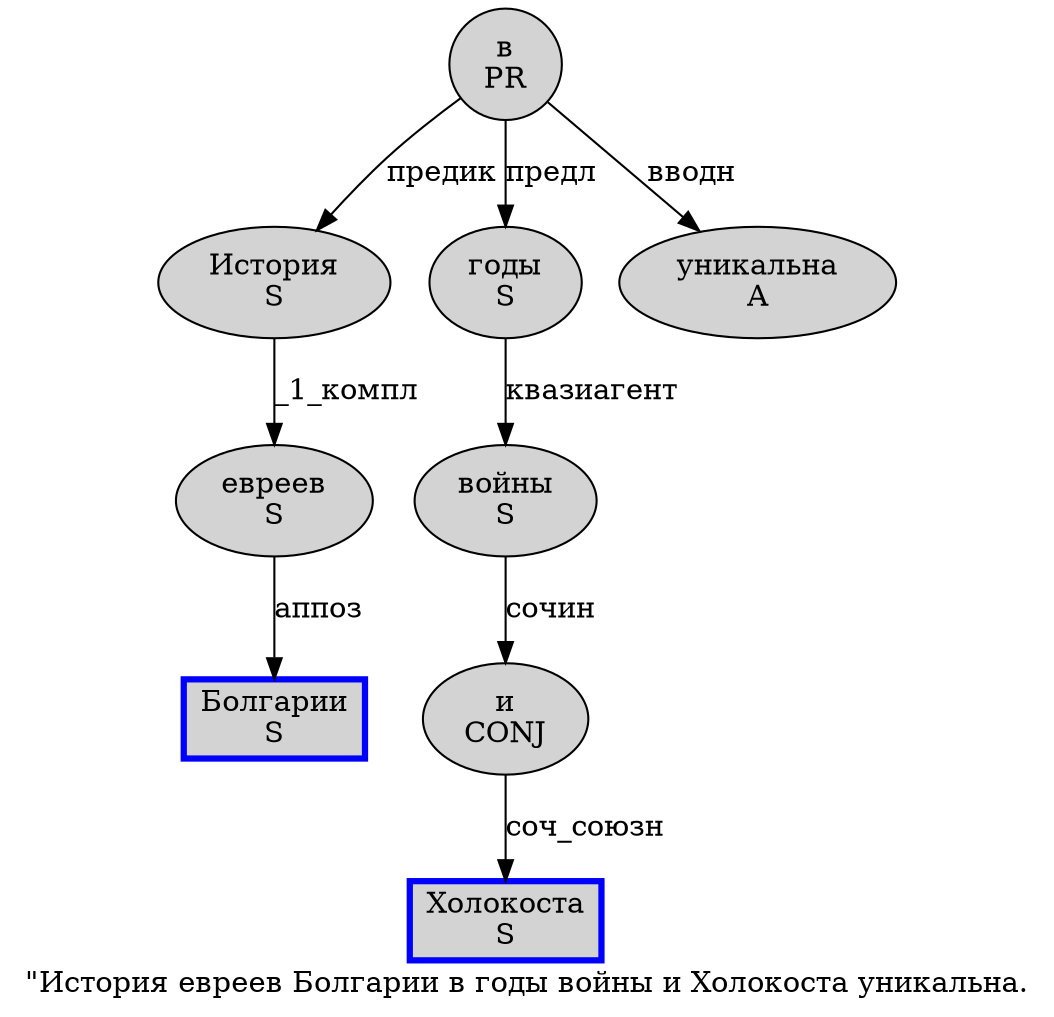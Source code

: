 digraph SENTENCE_1137 {
	graph [label="\"История евреев Болгарии в годы войны и Холокоста уникальна."]
	node [style=filled]
		1 [label="История
S" color="" fillcolor=lightgray penwidth=1 shape=ellipse]
		2 [label="евреев
S" color="" fillcolor=lightgray penwidth=1 shape=ellipse]
		3 [label="Болгарии
S" color=blue fillcolor=lightgray penwidth=3 shape=box]
		4 [label="в
PR" color="" fillcolor=lightgray penwidth=1 shape=ellipse]
		5 [label="годы
S" color="" fillcolor=lightgray penwidth=1 shape=ellipse]
		6 [label="войны
S" color="" fillcolor=lightgray penwidth=1 shape=ellipse]
		7 [label="и
CONJ" color="" fillcolor=lightgray penwidth=1 shape=ellipse]
		8 [label="Холокоста
S" color=blue fillcolor=lightgray penwidth=3 shape=box]
		9 [label="уникальна
A" color="" fillcolor=lightgray penwidth=1 shape=ellipse]
			1 -> 2 [label="_1_компл"]
			7 -> 8 [label="соч_союзн"]
			2 -> 3 [label="аппоз"]
			6 -> 7 [label="сочин"]
			5 -> 6 [label="квазиагент"]
			4 -> 1 [label="предик"]
			4 -> 5 [label="предл"]
			4 -> 9 [label="вводн"]
}